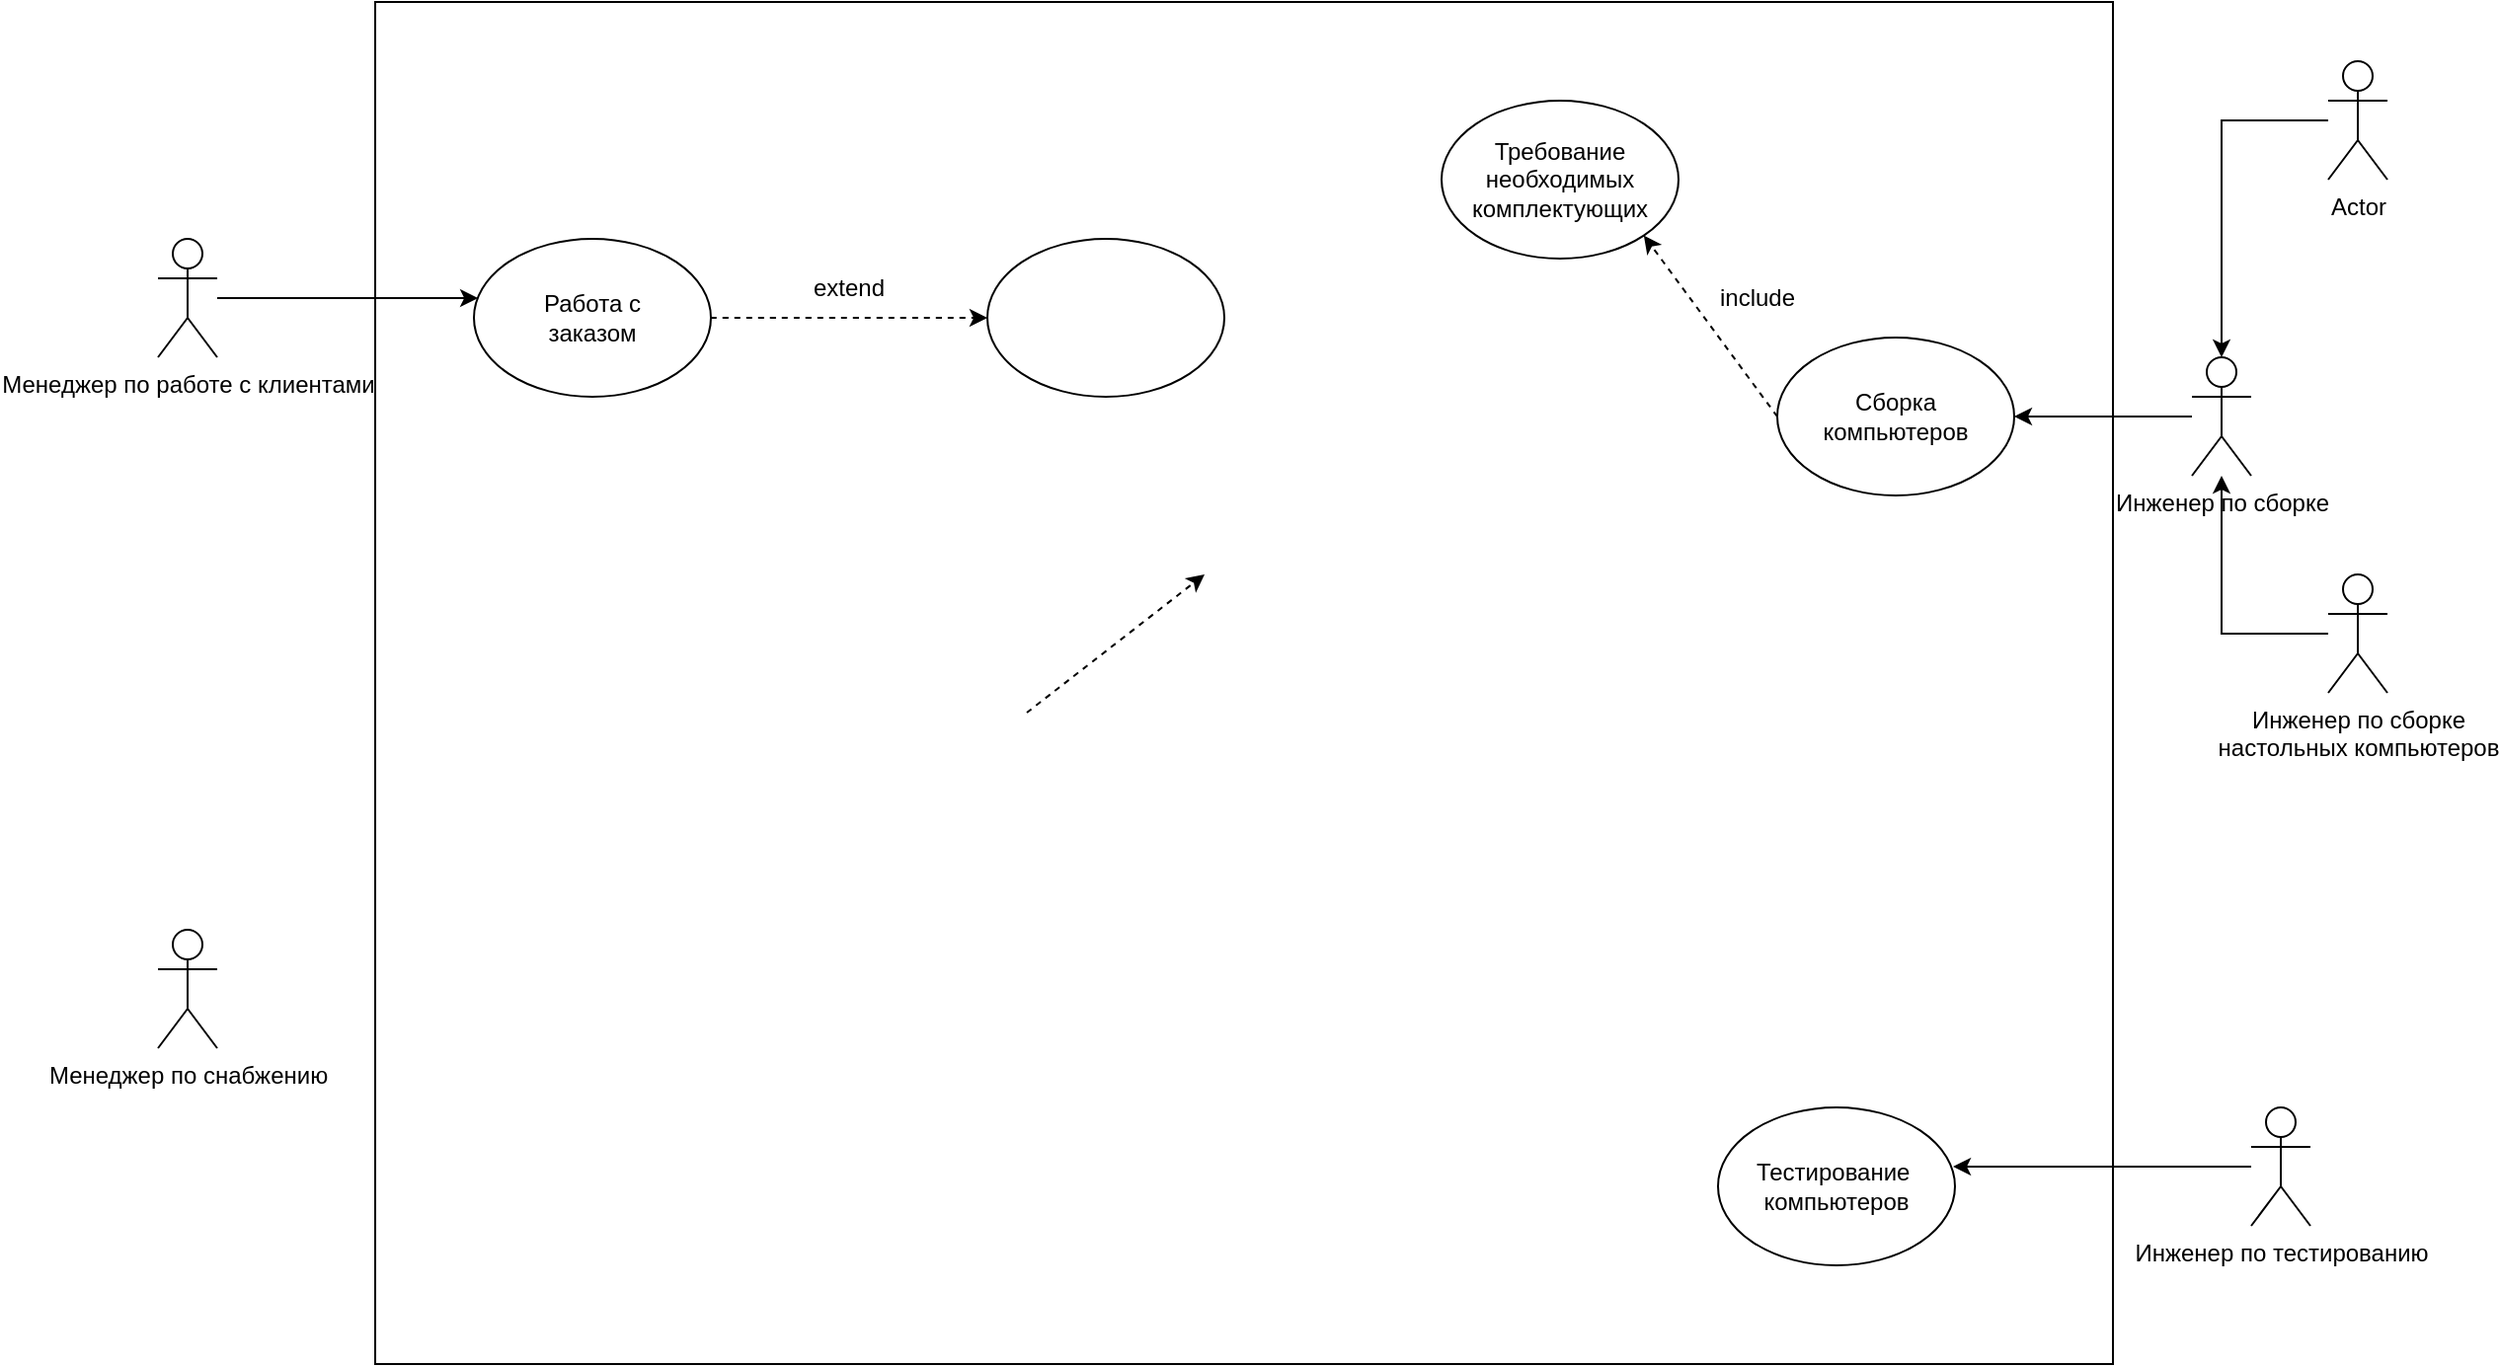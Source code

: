 <mxfile version="20.7.4" type="github">
  <diagram name="Page-1" id="e7e014a7-5840-1c2e-5031-d8a46d1fe8dd">
    <mxGraphModel dx="2555" dy="791" grid="1" gridSize="10" guides="1" tooltips="1" connect="1" arrows="1" fold="1" page="1" pageScale="1" pageWidth="1169" pageHeight="826" background="none" math="0" shadow="0">
      <root>
        <mxCell id="0" />
        <mxCell id="1" parent="0" />
        <mxCell id="jUbhNsKodZsq7LNCJfHS-41" value="Менеджер по работе с клиентами" style="shape=umlActor;verticalLabelPosition=bottom;verticalAlign=top;html=1;outlineConnect=0;rounded=0;" parent="1" vertex="1">
          <mxGeometry x="70" y="190" width="30" height="60" as="geometry" />
        </mxCell>
        <mxCell id="jUbhNsKodZsq7LNCJfHS-42" value="" style="rounded=0;whiteSpace=wrap;html=1;" parent="1" vertex="1">
          <mxGeometry x="180" y="70" width="880" height="690" as="geometry" />
        </mxCell>
        <mxCell id="jUbhNsKodZsq7LNCJfHS-47" value="Менеджер по снабжению" style="shape=umlActor;verticalLabelPosition=bottom;verticalAlign=top;html=1;outlineConnect=0;rounded=0;" parent="1" vertex="1">
          <mxGeometry x="70" y="540" width="30" height="60" as="geometry" />
        </mxCell>
        <mxCell id="jUbhNsKodZsq7LNCJfHS-60" value="" style="endArrow=classic;html=1;rounded=0;dashed=1;fontSize=12;curved=1;exitX=1;exitY=0;exitDx=0;exitDy=0;entryX=0;entryY=0.5;entryDx=0;entryDy=0;" parent="1" edge="1">
          <mxGeometry width="50" height="50" relative="1" as="geometry">
            <mxPoint x="510" y="430" as="sourcePoint" />
            <mxPoint x="600" y="360" as="targetPoint" />
          </mxGeometry>
        </mxCell>
        <mxCell id="DF0SZ1NYFLQ9D0NuBKpd-7" style="edgeStyle=orthogonalEdgeStyle;rounded=0;orthogonalLoop=1;jettySize=auto;html=1;entryX=0.5;entryY=0;entryDx=0;entryDy=0;entryPerimeter=0;" edge="1" parent="1" source="jUbhNsKodZsq7LNCJfHS-84" target="DF0SZ1NYFLQ9D0NuBKpd-2">
          <mxGeometry relative="1" as="geometry" />
        </mxCell>
        <mxCell id="jUbhNsKodZsq7LNCJfHS-84" value="Actor" style="shape=umlActor;verticalLabelPosition=bottom;verticalAlign=top;html=1;outlineConnect=0;" parent="1" vertex="1">
          <mxGeometry x="1169" y="100" width="30" height="60" as="geometry" />
        </mxCell>
        <mxCell id="DF0SZ1NYFLQ9D0NuBKpd-8" style="edgeStyle=orthogonalEdgeStyle;rounded=0;orthogonalLoop=1;jettySize=auto;html=1;" edge="1" parent="1" source="DF0SZ1NYFLQ9D0NuBKpd-1" target="DF0SZ1NYFLQ9D0NuBKpd-2">
          <mxGeometry relative="1" as="geometry" />
        </mxCell>
        <mxCell id="DF0SZ1NYFLQ9D0NuBKpd-1" value="Инженер по сборке&lt;br&gt;настольных компьютеров" style="shape=umlActor;verticalLabelPosition=bottom;verticalAlign=top;html=1;outlineConnect=0;" vertex="1" parent="1">
          <mxGeometry x="1169" y="360" width="30" height="60" as="geometry" />
        </mxCell>
        <mxCell id="DF0SZ1NYFLQ9D0NuBKpd-15" style="edgeStyle=orthogonalEdgeStyle;rounded=0;orthogonalLoop=1;jettySize=auto;html=1;entryX=1;entryY=0.5;entryDx=0;entryDy=0;" edge="1" parent="1" source="DF0SZ1NYFLQ9D0NuBKpd-2" target="DF0SZ1NYFLQ9D0NuBKpd-11">
          <mxGeometry relative="1" as="geometry" />
        </mxCell>
        <mxCell id="DF0SZ1NYFLQ9D0NuBKpd-2" value="Инженер по сборке" style="shape=umlActor;verticalLabelPosition=bottom;verticalAlign=top;html=1;outlineConnect=0;" vertex="1" parent="1">
          <mxGeometry x="1100" y="250" width="30" height="60" as="geometry" />
        </mxCell>
        <mxCell id="DF0SZ1NYFLQ9D0NuBKpd-6" style="edgeStyle=orthogonalEdgeStyle;rounded=0;orthogonalLoop=1;jettySize=auto;html=1;entryX=0.992;entryY=0.375;entryDx=0;entryDy=0;entryPerimeter=0;" edge="1" parent="1" source="DF0SZ1NYFLQ9D0NuBKpd-3" target="DF0SZ1NYFLQ9D0NuBKpd-4">
          <mxGeometry relative="1" as="geometry" />
        </mxCell>
        <mxCell id="DF0SZ1NYFLQ9D0NuBKpd-3" value="Инженер по тестированию" style="shape=umlActor;verticalLabelPosition=bottom;verticalAlign=top;html=1;outlineConnect=0;" vertex="1" parent="1">
          <mxGeometry x="1130" y="630" width="30" height="60" as="geometry" />
        </mxCell>
        <mxCell id="DF0SZ1NYFLQ9D0NuBKpd-4" value="" style="ellipse;whiteSpace=wrap;html=1;" vertex="1" parent="1">
          <mxGeometry x="860" y="630" width="120" height="80" as="geometry" />
        </mxCell>
        <mxCell id="DF0SZ1NYFLQ9D0NuBKpd-5" value="Тестирование&amp;nbsp;&lt;br&gt;компьютеров" style="text;html=1;strokeColor=none;fillColor=none;align=center;verticalAlign=middle;whiteSpace=wrap;rounded=0;" vertex="1" parent="1">
          <mxGeometry x="890" y="655" width="60" height="30" as="geometry" />
        </mxCell>
        <mxCell id="DF0SZ1NYFLQ9D0NuBKpd-11" value="" style="ellipse;whiteSpace=wrap;html=1;" vertex="1" parent="1">
          <mxGeometry x="890" y="240" width="120" height="80" as="geometry" />
        </mxCell>
        <mxCell id="DF0SZ1NYFLQ9D0NuBKpd-12" value="" style="endArrow=classic;html=1;rounded=0;dashed=1;fontSize=12;curved=1;exitX=0;exitY=0.5;exitDx=0;exitDy=0;entryX=1;entryY=1;entryDx=0;entryDy=0;" edge="1" parent="1" source="DF0SZ1NYFLQ9D0NuBKpd-11" target="DF0SZ1NYFLQ9D0NuBKpd-13">
          <mxGeometry width="50" height="50" relative="1" as="geometry">
            <mxPoint x="520" y="440" as="sourcePoint" />
            <mxPoint x="610" y="370" as="targetPoint" />
          </mxGeometry>
        </mxCell>
        <mxCell id="DF0SZ1NYFLQ9D0NuBKpd-13" value="" style="ellipse;whiteSpace=wrap;html=1;" vertex="1" parent="1">
          <mxGeometry x="720" y="120" width="120" height="80" as="geometry" />
        </mxCell>
        <mxCell id="DF0SZ1NYFLQ9D0NuBKpd-14" value="Требование необходимых комплектующих" style="text;html=1;strokeColor=none;fillColor=none;align=center;verticalAlign=middle;whiteSpace=wrap;rounded=0;" vertex="1" parent="1">
          <mxGeometry x="750" y="145" width="60" height="30" as="geometry" />
        </mxCell>
        <mxCell id="DF0SZ1NYFLQ9D0NuBKpd-16" value="Сборка компьютеров" style="text;html=1;strokeColor=none;fillColor=none;align=center;verticalAlign=middle;whiteSpace=wrap;rounded=0;" vertex="1" parent="1">
          <mxGeometry x="920" y="265" width="60" height="30" as="geometry" />
        </mxCell>
        <mxCell id="DF0SZ1NYFLQ9D0NuBKpd-17" value="include" style="text;html=1;strokeColor=none;fillColor=none;align=center;verticalAlign=middle;whiteSpace=wrap;rounded=0;" vertex="1" parent="1">
          <mxGeometry x="850" y="205" width="60" height="30" as="geometry" />
        </mxCell>
        <mxCell id="DF0SZ1NYFLQ9D0NuBKpd-18" value="" style="ellipse;whiteSpace=wrap;html=1;" vertex="1" parent="1">
          <mxGeometry x="230" y="190" width="120" height="80" as="geometry" />
        </mxCell>
        <mxCell id="DF0SZ1NYFLQ9D0NuBKpd-19" style="edgeStyle=orthogonalEdgeStyle;rounded=0;orthogonalLoop=1;jettySize=auto;html=1;entryX=0.017;entryY=0.375;entryDx=0;entryDy=0;entryPerimeter=0;" edge="1" parent="1" source="jUbhNsKodZsq7LNCJfHS-41" target="DF0SZ1NYFLQ9D0NuBKpd-18">
          <mxGeometry relative="1" as="geometry" />
        </mxCell>
        <mxCell id="DF0SZ1NYFLQ9D0NuBKpd-20" value="Работа с заказом" style="text;html=1;strokeColor=none;fillColor=none;align=center;verticalAlign=middle;whiteSpace=wrap;rounded=0;" vertex="1" parent="1">
          <mxGeometry x="260" y="215" width="60" height="30" as="geometry" />
        </mxCell>
        <mxCell id="DF0SZ1NYFLQ9D0NuBKpd-21" value="" style="ellipse;whiteSpace=wrap;html=1;" vertex="1" parent="1">
          <mxGeometry x="490" y="190" width="120" height="80" as="geometry" />
        </mxCell>
        <mxCell id="DF0SZ1NYFLQ9D0NuBKpd-22" value="" style="endArrow=classic;html=1;rounded=0;dashed=1;fontSize=12;curved=1;exitX=1;exitY=0.5;exitDx=0;exitDy=0;entryX=0;entryY=0.5;entryDx=0;entryDy=0;" edge="1" parent="1" source="DF0SZ1NYFLQ9D0NuBKpd-18" target="DF0SZ1NYFLQ9D0NuBKpd-21">
          <mxGeometry width="50" height="50" relative="1" as="geometry">
            <mxPoint x="520" y="440" as="sourcePoint" />
            <mxPoint x="610" y="370" as="targetPoint" />
          </mxGeometry>
        </mxCell>
        <mxCell id="DF0SZ1NYFLQ9D0NuBKpd-23" value="extend" style="text;html=1;strokeColor=none;fillColor=none;align=center;verticalAlign=middle;whiteSpace=wrap;rounded=0;" vertex="1" parent="1">
          <mxGeometry x="390" y="200" width="60" height="30" as="geometry" />
        </mxCell>
      </root>
    </mxGraphModel>
  </diagram>
</mxfile>
